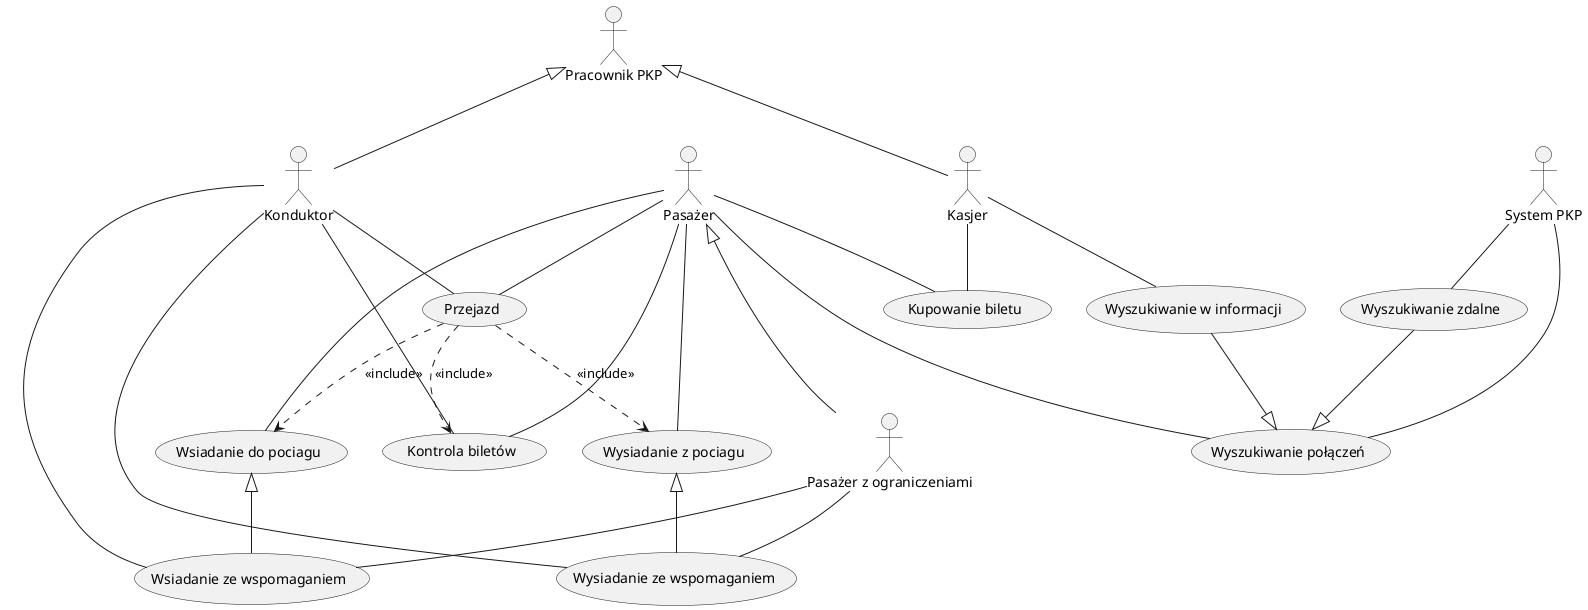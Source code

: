 @startuml

actor "Pasażer" as Pasazer
actor "Pasażer z ograniczeniami" as PasazerNiepelnosprawny
actor "Pracownik PKP" as Pracownik
actor Konduktor
actor Kasjer
actor "System PKP" as System
'Inni aktorzy
' SOK
' Maszynista

Konduktor -up-|> Pracownik
Kasjer -up-|> Pracownik
Pasazer <|-- PasazerNiepelnosprawny 

usecase "Kupowanie biletu" as Zakup
usecase "Wyszukiwanie połączeń" as Wyszukiwanie
usecase "Wyszukiwanie w informacji" as WyszukiwanieInformacja
usecase "Wyszukiwanie zdalne" as WyszukiwanieZdalne
usecase Przejazd
usecase "Wsiadanie do pociagu" as Wsiadanie
usecase "Wsiadanie ze wspomaganiem" as WsiadanieWspomagane
usecase "Wysiadanie z pociagu" as Wysiadanie
usecase "Wysiadanie ze wspomaganiem" as WysiadanieWspomagane
usecase "Kontrola biletów" as Kontrola

'Inne przypadki użycia
'Informacje o pociągach na stacji
'Reklamacje

Pasazer -- Zakup
Pasazer -- Wyszukiwanie
Pasazer -- Przejazd
Pasazer -- Wsiadanie
Pasazer -- Wysiadanie
Pasazer -- Kontrola
PasazerNiepelnosprawny -- WsiadanieWspomagane
PasazerNiepelnosprawny -- WysiadanieWspomagane
Konduktor -- Przejazd
Konduktor -- Kontrola
Konduktor -- WsiadanieWspomagane
Konduktor -- WysiadanieWspomagane

Kasjer -- Zakup
Kasjer -- WyszukiwanieInformacja
System -- WyszukiwanieZdalne
System -- Wyszukiwanie

Przejazd ..> Wsiadanie : <<include>>
Przejazd ..> Wysiadanie : <<include>>
Przejazd ..> Kontrola : <<include>>
Wsiadanie <|-- WsiadanieWspomagane
Wysiadanie <|-- WysiadanieWspomagane
WyszukiwanieInformacja --|> Wyszukiwanie
WyszukiwanieZdalne --|> Wyszukiwanie

@enduml